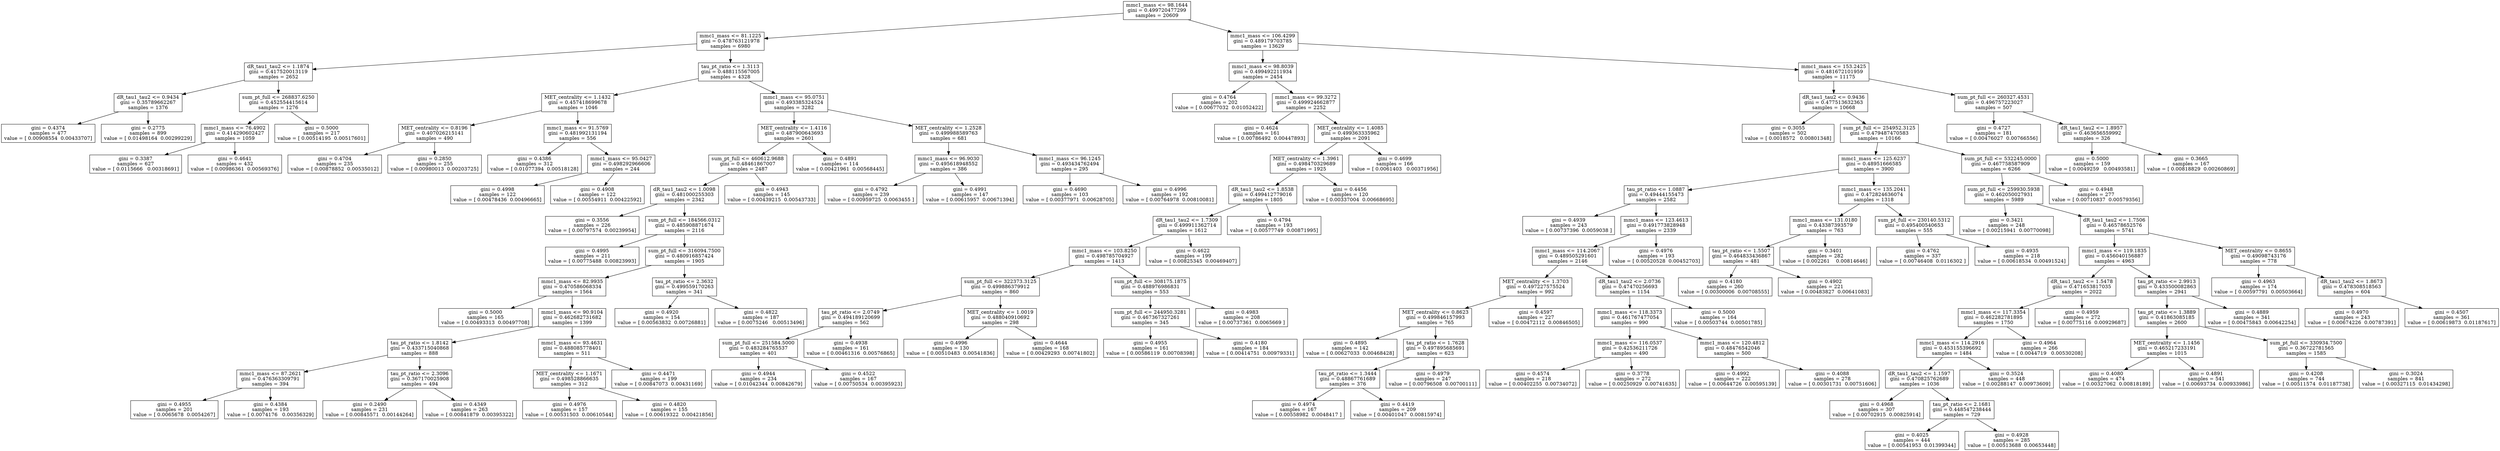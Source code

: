 digraph Tree {
0 [label="mmc1_mass <= 98.1644\ngini = 0.499720477299\nsamples = 20609", shape="box"] ;
1 [label="mmc1_mass <= 81.1225\ngini = 0.478763121978\nsamples = 6980", shape="box"] ;
0 -> 1 ;
2 [label="dR_tau1_tau2 <= 1.1874\ngini = 0.417520013119\nsamples = 2652", shape="box"] ;
1 -> 2 ;
3 [label="dR_tau1_tau2 <= 0.9434\ngini = 0.35789662267\nsamples = 1376", shape="box"] ;
2 -> 3 ;
4 [label="gini = 0.4374\nsamples = 477\nvalue = [ 0.00908554  0.00433707]", shape="box"] ;
3 -> 4 ;
5 [label="gini = 0.2775\nsamples = 899\nvalue = [ 0.01498164  0.00299229]", shape="box"] ;
3 -> 5 ;
6 [label="sum_pt_full <= 268837.6250\ngini = 0.452554415614\nsamples = 1276", shape="box"] ;
2 -> 6 ;
7 [label="mmc1_mass <= 76.4902\ngini = 0.414290602427\nsamples = 1059", shape="box"] ;
6 -> 7 ;
8 [label="gini = 0.3387\nsamples = 627\nvalue = [ 0.0115666   0.00318691]", shape="box"] ;
7 -> 8 ;
9 [label="gini = 0.4641\nsamples = 432\nvalue = [ 0.00986361  0.00569376]", shape="box"] ;
7 -> 9 ;
10 [label="gini = 0.5000\nsamples = 217\nvalue = [ 0.00514195  0.00517601]", shape="box"] ;
6 -> 10 ;
11 [label="tau_pt_ratio <= 1.3113\ngini = 0.488115567005\nsamples = 4328", shape="box"] ;
1 -> 11 ;
12 [label="MET_centrality <= 1.1432\ngini = 0.457418699678\nsamples = 1046", shape="box"] ;
11 -> 12 ;
13 [label="MET_centrality <= 0.8196\ngini = 0.407026215141\nsamples = 490", shape="box"] ;
12 -> 13 ;
14 [label="gini = 0.4704\nsamples = 235\nvalue = [ 0.00878852  0.00535012]", shape="box"] ;
13 -> 14 ;
15 [label="gini = 0.2850\nsamples = 255\nvalue = [ 0.00980013  0.00203725]", shape="box"] ;
13 -> 15 ;
16 [label="mmc1_mass <= 91.5769\ngini = 0.481992131194\nsamples = 556", shape="box"] ;
12 -> 16 ;
17 [label="gini = 0.4386\nsamples = 312\nvalue = [ 0.01077394  0.00518128]", shape="box"] ;
16 -> 17 ;
18 [label="mmc1_mass <= 95.0427\ngini = 0.498292966606\nsamples = 244", shape="box"] ;
16 -> 18 ;
19 [label="gini = 0.4998\nsamples = 122\nvalue = [ 0.00478436  0.00496665]", shape="box"] ;
18 -> 19 ;
20 [label="gini = 0.4908\nsamples = 122\nvalue = [ 0.00554911  0.00422592]", shape="box"] ;
18 -> 20 ;
21 [label="mmc1_mass <= 95.0751\ngini = 0.493385324524\nsamples = 3282", shape="box"] ;
11 -> 21 ;
22 [label="MET_centrality <= 1.4116\ngini = 0.487900643693\nsamples = 2601", shape="box"] ;
21 -> 22 ;
23 [label="sum_pt_full <= 460612.9688\ngini = 0.48461867007\nsamples = 2487", shape="box"] ;
22 -> 23 ;
24 [label="dR_tau1_tau2 <= 1.0098\ngini = 0.481000255303\nsamples = 2342", shape="box"] ;
23 -> 24 ;
25 [label="gini = 0.3556\nsamples = 226\nvalue = [ 0.00797574  0.00239954]", shape="box"] ;
24 -> 25 ;
26 [label="sum_pt_full <= 184566.0312\ngini = 0.485908871674\nsamples = 2116", shape="box"] ;
24 -> 26 ;
27 [label="gini = 0.4995\nsamples = 211\nvalue = [ 0.00775488  0.00823993]", shape="box"] ;
26 -> 27 ;
28 [label="sum_pt_full <= 316094.7500\ngini = 0.480916857424\nsamples = 1905", shape="box"] ;
26 -> 28 ;
29 [label="mmc1_mass <= 82.9935\ngini = 0.470586068334\nsamples = 1564", shape="box"] ;
28 -> 29 ;
30 [label="gini = 0.5000\nsamples = 165\nvalue = [ 0.00493313  0.00497708]", shape="box"] ;
29 -> 30 ;
31 [label="mmc1_mass <= 90.9104\ngini = 0.462682731682\nsamples = 1399", shape="box"] ;
29 -> 31 ;
32 [label="tau_pt_ratio <= 1.8142\ngini = 0.433715040868\nsamples = 888", shape="box"] ;
31 -> 32 ;
33 [label="mmc1_mass <= 87.2621\ngini = 0.476363309791\nsamples = 394", shape="box"] ;
32 -> 33 ;
34 [label="gini = 0.4955\nsamples = 201\nvalue = [ 0.0065678  0.0054267]", shape="box"] ;
33 -> 34 ;
35 [label="gini = 0.4384\nsamples = 193\nvalue = [ 0.0074176   0.00356329]", shape="box"] ;
33 -> 35 ;
36 [label="tau_pt_ratio <= 2.3096\ngini = 0.367170025908\nsamples = 494", shape="box"] ;
32 -> 36 ;
37 [label="gini = 0.2490\nsamples = 231\nvalue = [ 0.00845571  0.00144264]", shape="box"] ;
36 -> 37 ;
38 [label="gini = 0.4349\nsamples = 263\nvalue = [ 0.00841879  0.00395322]", shape="box"] ;
36 -> 38 ;
39 [label="mmc1_mass <= 93.4631\ngini = 0.488085778401\nsamples = 511", shape="box"] ;
31 -> 39 ;
40 [label="MET_centrality <= 1.1671\ngini = 0.498528866635\nsamples = 312", shape="box"] ;
39 -> 40 ;
41 [label="gini = 0.4976\nsamples = 157\nvalue = [ 0.00531503  0.00610544]", shape="box"] ;
40 -> 41 ;
42 [label="gini = 0.4820\nsamples = 155\nvalue = [ 0.00619322  0.00421856]", shape="box"] ;
40 -> 42 ;
43 [label="gini = 0.4471\nsamples = 199\nvalue = [ 0.00847073  0.00431169]", shape="box"] ;
39 -> 43 ;
44 [label="tau_pt_ratio <= 2.3632\ngini = 0.499559170263\nsamples = 341", shape="box"] ;
28 -> 44 ;
45 [label="gini = 0.4920\nsamples = 154\nvalue = [ 0.00563832  0.00726881]", shape="box"] ;
44 -> 45 ;
46 [label="gini = 0.4822\nsamples = 187\nvalue = [ 0.0075246   0.00513496]", shape="box"] ;
44 -> 46 ;
47 [label="gini = 0.4943\nsamples = 145\nvalue = [ 0.00439215  0.00543733]", shape="box"] ;
23 -> 47 ;
48 [label="gini = 0.4891\nsamples = 114\nvalue = [ 0.00421961  0.00568445]", shape="box"] ;
22 -> 48 ;
49 [label="MET_centrality <= 1.2528\ngini = 0.499988589763\nsamples = 681", shape="box"] ;
21 -> 49 ;
50 [label="mmc1_mass <= 96.9030\ngini = 0.495618948552\nsamples = 386", shape="box"] ;
49 -> 50 ;
51 [label="gini = 0.4792\nsamples = 239\nvalue = [ 0.00959725  0.0063455 ]", shape="box"] ;
50 -> 51 ;
52 [label="gini = 0.4991\nsamples = 147\nvalue = [ 0.00615957  0.00671394]", shape="box"] ;
50 -> 52 ;
53 [label="mmc1_mass <= 96.1245\ngini = 0.493434762494\nsamples = 295", shape="box"] ;
49 -> 53 ;
54 [label="gini = 0.4690\nsamples = 103\nvalue = [ 0.00377971  0.00628705]", shape="box"] ;
53 -> 54 ;
55 [label="gini = 0.4996\nsamples = 192\nvalue = [ 0.00764978  0.00810081]", shape="box"] ;
53 -> 55 ;
56 [label="mmc1_mass <= 106.4299\ngini = 0.489179703785\nsamples = 13629", shape="box"] ;
0 -> 56 ;
57 [label="mmc1_mass <= 98.8039\ngini = 0.499492211934\nsamples = 2454", shape="box"] ;
56 -> 57 ;
58 [label="gini = 0.4764\nsamples = 202\nvalue = [ 0.00677032  0.01052422]", shape="box"] ;
57 -> 58 ;
59 [label="mmc1_mass <= 99.3272\ngini = 0.499924662877\nsamples = 2252", shape="box"] ;
57 -> 59 ;
60 [label="gini = 0.4624\nsamples = 161\nvalue = [ 0.00786492  0.00447893]", shape="box"] ;
59 -> 60 ;
61 [label="MET_centrality <= 1.4085\ngini = 0.499363335962\nsamples = 2091", shape="box"] ;
59 -> 61 ;
62 [label="MET_centrality <= 1.3961\ngini = 0.498470329689\nsamples = 1925", shape="box"] ;
61 -> 62 ;
63 [label="dR_tau1_tau2 <= 1.8538\ngini = 0.499412779016\nsamples = 1805", shape="box"] ;
62 -> 63 ;
64 [label="dR_tau1_tau2 <= 1.7309\ngini = 0.499911362714\nsamples = 1612", shape="box"] ;
63 -> 64 ;
65 [label="mmc1_mass <= 103.8250\ngini = 0.498785704927\nsamples = 1413", shape="box"] ;
64 -> 65 ;
66 [label="sum_pt_full <= 322373.3125\ngini = 0.499886379912\nsamples = 860", shape="box"] ;
65 -> 66 ;
67 [label="tau_pt_ratio <= 2.0749\ngini = 0.494189120699\nsamples = 562", shape="box"] ;
66 -> 67 ;
68 [label="sum_pt_full <= 251584.5000\ngini = 0.483284765537\nsamples = 401", shape="box"] ;
67 -> 68 ;
69 [label="gini = 0.4944\nsamples = 234\nvalue = [ 0.01042344  0.00842679]", shape="box"] ;
68 -> 69 ;
70 [label="gini = 0.4522\nsamples = 167\nvalue = [ 0.00750534  0.00395923]", shape="box"] ;
68 -> 70 ;
71 [label="gini = 0.4938\nsamples = 161\nvalue = [ 0.00461316  0.00576865]", shape="box"] ;
67 -> 71 ;
72 [label="MET_centrality <= 1.0019\ngini = 0.488040910692\nsamples = 298", shape="box"] ;
66 -> 72 ;
73 [label="gini = 0.4996\nsamples = 130\nvalue = [ 0.00510483  0.00541836]", shape="box"] ;
72 -> 73 ;
74 [label="gini = 0.4644\nsamples = 168\nvalue = [ 0.00429293  0.00741802]", shape="box"] ;
72 -> 74 ;
75 [label="sum_pt_full <= 308175.1875\ngini = 0.488976986831\nsamples = 553", shape="box"] ;
65 -> 75 ;
76 [label="sum_pt_full <= 244950.3281\ngini = 0.467367327261\nsamples = 345", shape="box"] ;
75 -> 76 ;
77 [label="gini = 0.4955\nsamples = 161\nvalue = [ 0.00586119  0.00708398]", shape="box"] ;
76 -> 77 ;
78 [label="gini = 0.4180\nsamples = 184\nvalue = [ 0.00414751  0.00979331]", shape="box"] ;
76 -> 78 ;
79 [label="gini = 0.4983\nsamples = 208\nvalue = [ 0.00737361  0.0065669 ]", shape="box"] ;
75 -> 79 ;
80 [label="gini = 0.4622\nsamples = 199\nvalue = [ 0.00825345  0.00469407]", shape="box"] ;
64 -> 80 ;
81 [label="gini = 0.4794\nsamples = 193\nvalue = [ 0.00577749  0.00871995]", shape="box"] ;
63 -> 81 ;
82 [label="gini = 0.4456\nsamples = 120\nvalue = [ 0.00337004  0.00668695]", shape="box"] ;
62 -> 82 ;
83 [label="gini = 0.4699\nsamples = 166\nvalue = [ 0.0061403   0.00371956]", shape="box"] ;
61 -> 83 ;
84 [label="mmc1_mass <= 153.2425\ngini = 0.481672101959\nsamples = 11175", shape="box"] ;
56 -> 84 ;
85 [label="dR_tau1_tau2 <= 0.9436\ngini = 0.477513632363\nsamples = 10668", shape="box"] ;
84 -> 85 ;
86 [label="gini = 0.3055\nsamples = 502\nvalue = [ 0.0018572   0.00801348]", shape="box"] ;
85 -> 86 ;
87 [label="sum_pt_full <= 254952.3125\ngini = 0.479487470583\nsamples = 10166", shape="box"] ;
85 -> 87 ;
88 [label="mmc1_mass <= 125.6237\ngini = 0.48951666585\nsamples = 3900", shape="box"] ;
87 -> 88 ;
89 [label="tau_pt_ratio <= 1.0887\ngini = 0.49444155473\nsamples = 2582", shape="box"] ;
88 -> 89 ;
90 [label="gini = 0.4939\nsamples = 243\nvalue = [ 0.00737396  0.0059038 ]", shape="box"] ;
89 -> 90 ;
91 [label="mmc1_mass <= 123.4613\ngini = 0.491773828948\nsamples = 2339", shape="box"] ;
89 -> 91 ;
92 [label="mmc1_mass <= 114.2067\ngini = 0.489505291601\nsamples = 2146", shape="box"] ;
91 -> 92 ;
93 [label="MET_centrality <= 1.3703\ngini = 0.497227575524\nsamples = 992", shape="box"] ;
92 -> 93 ;
94 [label="MET_centrality <= 0.8623\ngini = 0.499846157993\nsamples = 765", shape="box"] ;
93 -> 94 ;
95 [label="gini = 0.4895\nsamples = 142\nvalue = [ 0.00627033  0.00468428]", shape="box"] ;
94 -> 95 ;
96 [label="tau_pt_ratio <= 1.7628\ngini = 0.497895685691\nsamples = 623", shape="box"] ;
94 -> 96 ;
97 [label="tau_pt_ratio <= 1.3444\ngini = 0.48867761689\nsamples = 376", shape="box"] ;
96 -> 97 ;
98 [label="gini = 0.4974\nsamples = 167\nvalue = [ 0.00558982  0.0048417 ]", shape="box"] ;
97 -> 98 ;
99 [label="gini = 0.4419\nsamples = 209\nvalue = [ 0.00401047  0.00815974]", shape="box"] ;
97 -> 99 ;
100 [label="gini = 0.4979\nsamples = 247\nvalue = [ 0.00796508  0.00700111]", shape="box"] ;
96 -> 100 ;
101 [label="gini = 0.4597\nsamples = 227\nvalue = [ 0.00472112  0.00846505]", shape="box"] ;
93 -> 101 ;
102 [label="dR_tau1_tau2 <= 2.0736\ngini = 0.47470256693\nsamples = 1154", shape="box"] ;
92 -> 102 ;
103 [label="mmc1_mass <= 118.3373\ngini = 0.461767477054\nsamples = 990", shape="box"] ;
102 -> 103 ;
104 [label="mmc1_mass <= 116.0537\ngini = 0.42536211726\nsamples = 490", shape="box"] ;
103 -> 104 ;
105 [label="gini = 0.4574\nsamples = 218\nvalue = [ 0.00402255  0.00734072]", shape="box"] ;
104 -> 105 ;
106 [label="gini = 0.3778\nsamples = 272\nvalue = [ 0.00250929  0.00741635]", shape="box"] ;
104 -> 106 ;
107 [label="mmc1_mass <= 120.4812\ngini = 0.48476542046\nsamples = 500", shape="box"] ;
103 -> 107 ;
108 [label="gini = 0.4992\nsamples = 222\nvalue = [ 0.00644726  0.00595139]", shape="box"] ;
107 -> 108 ;
109 [label="gini = 0.4088\nsamples = 278\nvalue = [ 0.00301731  0.00751606]", shape="box"] ;
107 -> 109 ;
110 [label="gini = 0.5000\nsamples = 164\nvalue = [ 0.00503744  0.00501785]", shape="box"] ;
102 -> 110 ;
111 [label="gini = 0.4976\nsamples = 193\nvalue = [ 0.00520528  0.00452703]", shape="box"] ;
91 -> 111 ;
112 [label="mmc1_mass <= 135.2041\ngini = 0.472824636074\nsamples = 1318", shape="box"] ;
88 -> 112 ;
113 [label="mmc1_mass <= 131.0180\ngini = 0.43387393579\nsamples = 763", shape="box"] ;
112 -> 113 ;
114 [label="tau_pt_ratio <= 1.5507\ngini = 0.464833436867\nsamples = 481", shape="box"] ;
113 -> 114 ;
115 [label="gini = 0.4180\nsamples = 260\nvalue = [ 0.00300006  0.00708555]", shape="box"] ;
114 -> 115 ;
116 [label="gini = 0.4902\nsamples = 221\nvalue = [ 0.00483827  0.00641083]", shape="box"] ;
114 -> 116 ;
117 [label="gini = 0.3401\nsamples = 282\nvalue = [ 0.002261    0.00814646]", shape="box"] ;
113 -> 117 ;
118 [label="sum_pt_full <= 230140.5312\ngini = 0.495400540653\nsamples = 555", shape="box"] ;
112 -> 118 ;
119 [label="gini = 0.4762\nsamples = 337\nvalue = [ 0.00746408  0.0116302 ]", shape="box"] ;
118 -> 119 ;
120 [label="gini = 0.4935\nsamples = 218\nvalue = [ 0.00618534  0.00491524]", shape="box"] ;
118 -> 120 ;
121 [label="sum_pt_full <= 532245.0000\ngini = 0.467758587909\nsamples = 6266", shape="box"] ;
87 -> 121 ;
122 [label="sum_pt_full <= 259930.5938\ngini = 0.462050027931\nsamples = 5989", shape="box"] ;
121 -> 122 ;
123 [label="gini = 0.3421\nsamples = 248\nvalue = [ 0.00215941  0.00770098]", shape="box"] ;
122 -> 123 ;
124 [label="dR_tau1_tau2 <= 1.7506\ngini = 0.46578652576\nsamples = 5741", shape="box"] ;
122 -> 124 ;
125 [label="mmc1_mass <= 119.1835\ngini = 0.456040156887\nsamples = 4963", shape="box"] ;
124 -> 125 ;
126 [label="dR_tau1_tau2 <= 1.5478\ngini = 0.471653817035\nsamples = 2022", shape="box"] ;
125 -> 126 ;
127 [label="mmc1_mass <= 117.3354\ngini = 0.462282781895\nsamples = 1750", shape="box"] ;
126 -> 127 ;
128 [label="mmc1_mass <= 114.2916\ngini = 0.453155396692\nsamples = 1484", shape="box"] ;
127 -> 128 ;
129 [label="dR_tau1_tau2 <= 1.1597\ngini = 0.470825762689\nsamples = 1036", shape="box"] ;
128 -> 129 ;
130 [label="gini = 0.4968\nsamples = 307\nvalue = [ 0.00702915  0.00825914]", shape="box"] ;
129 -> 130 ;
131 [label="tau_pt_ratio <= 2.1681\ngini = 0.448547238444\nsamples = 729", shape="box"] ;
129 -> 131 ;
132 [label="gini = 0.4025\nsamples = 444\nvalue = [ 0.00541953  0.01399344]", shape="box"] ;
131 -> 132 ;
133 [label="gini = 0.4928\nsamples = 285\nvalue = [ 0.00513688  0.00653448]", shape="box"] ;
131 -> 133 ;
134 [label="gini = 0.3524\nsamples = 448\nvalue = [ 0.00288147  0.00973609]", shape="box"] ;
128 -> 134 ;
135 [label="gini = 0.4964\nsamples = 266\nvalue = [ 0.0044719   0.00530208]", shape="box"] ;
127 -> 135 ;
136 [label="gini = 0.4959\nsamples = 272\nvalue = [ 0.00775116  0.00929687]", shape="box"] ;
126 -> 136 ;
137 [label="tau_pt_ratio <= 2.9913\ngini = 0.433500082863\nsamples = 2941", shape="box"] ;
125 -> 137 ;
138 [label="tau_pt_ratio <= 1.3889\ngini = 0.41863085185\nsamples = 2600", shape="box"] ;
137 -> 138 ;
139 [label="MET_centrality <= 1.1456\ngini = 0.465217233191\nsamples = 1015", shape="box"] ;
138 -> 139 ;
140 [label="gini = 0.4080\nsamples = 474\nvalue = [ 0.00327062  0.00818189]", shape="box"] ;
139 -> 140 ;
141 [label="gini = 0.4891\nsamples = 541\nvalue = [ 0.00693734  0.00933986]", shape="box"] ;
139 -> 141 ;
142 [label="sum_pt_full <= 330934.7500\ngini = 0.36722781565\nsamples = 1585", shape="box"] ;
138 -> 142 ;
143 [label="gini = 0.4208\nsamples = 744\nvalue = [ 0.00511574  0.01187738]", shape="box"] ;
142 -> 143 ;
144 [label="gini = 0.3024\nsamples = 841\nvalue = [ 0.00327115  0.01434298]", shape="box"] ;
142 -> 144 ;
145 [label="gini = 0.4889\nsamples = 341\nvalue = [ 0.00475843  0.00642254]", shape="box"] ;
137 -> 145 ;
146 [label="MET_centrality <= 0.8655\ngini = 0.49098743176\nsamples = 778", shape="box"] ;
124 -> 146 ;
147 [label="gini = 0.4963\nsamples = 174\nvalue = [ 0.00597791  0.00503664]", shape="box"] ;
146 -> 147 ;
148 [label="dR_tau1_tau2 <= 1.8673\ngini = 0.478308518563\nsamples = 604", shape="box"] ;
146 -> 148 ;
149 [label="gini = 0.4970\nsamples = 243\nvalue = [ 0.00674226  0.00787391]", shape="box"] ;
148 -> 149 ;
150 [label="gini = 0.4507\nsamples = 361\nvalue = [ 0.00619873  0.01187617]", shape="box"] ;
148 -> 150 ;
151 [label="gini = 0.4948\nsamples = 277\nvalue = [ 0.00710837  0.00579356]", shape="box"] ;
121 -> 151 ;
152 [label="sum_pt_full <= 260327.4531\ngini = 0.496757223027\nsamples = 507", shape="box"] ;
84 -> 152 ;
153 [label="gini = 0.4727\nsamples = 181\nvalue = [ 0.00476027  0.00766556]", shape="box"] ;
152 -> 153 ;
154 [label="dR_tau1_tau2 <= 1.8957\ngini = 0.463656559992\nsamples = 326", shape="box"] ;
152 -> 154 ;
155 [label="gini = 0.5000\nsamples = 159\nvalue = [ 0.0049259   0.00493581]", shape="box"] ;
154 -> 155 ;
156 [label="gini = 0.3665\nsamples = 167\nvalue = [ 0.00818829  0.00260869]", shape="box"] ;
154 -> 156 ;
}